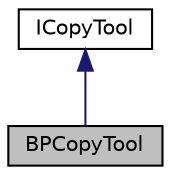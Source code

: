 digraph "BPCopyTool"
{
 // LATEX_PDF_SIZE
  edge [fontname="Helvetica",fontsize="10",labelfontname="Helvetica",labelfontsize="10"];
  node [fontname="Helvetica",fontsize="10",shape=record];
  Node1 [label="BPCopyTool",height=0.2,width=0.4,color="black", fillcolor="grey75", style="filled", fontcolor="black",tooltip=" "];
  Node2 -> Node1 [dir="back",color="midnightblue",fontsize="10",style="solid",fontname="Helvetica"];
  Node2 [label="ICopyTool",height=0.2,width=0.4,color="black", fillcolor="white", style="filled",URL="$classICopyTool.html",tooltip="An interface of a CopyTool."];
}
